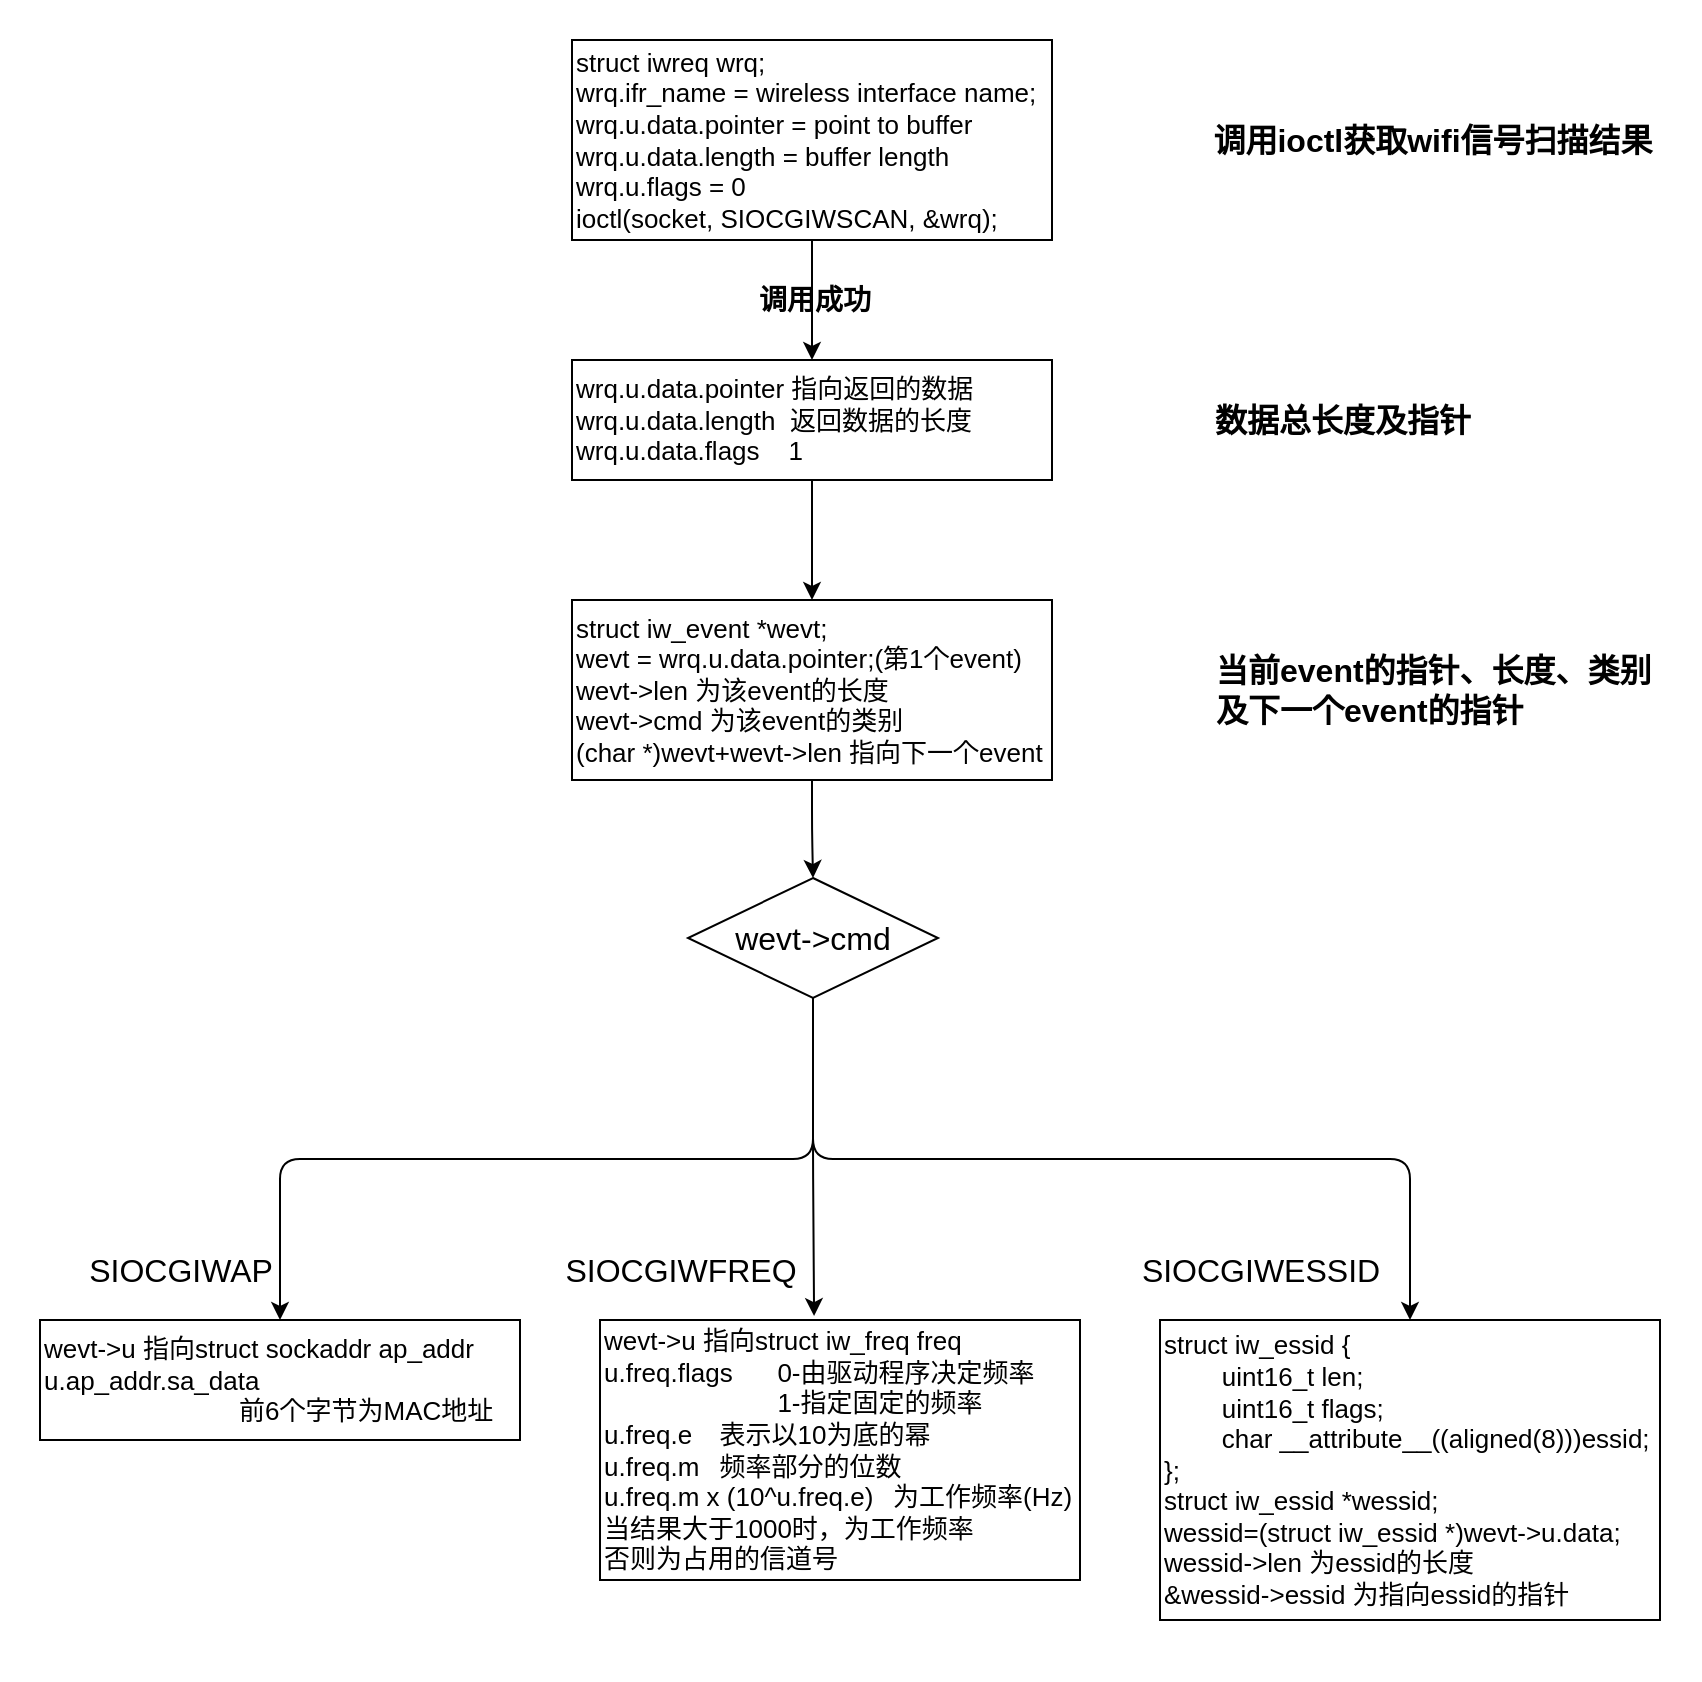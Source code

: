 <mxfile>
    <diagram id="bbzPnFjIaCtCvtmcsxtM" name="第 1 页">
        <mxGraphModel dx="614" dy="433" grid="1" gridSize="10" guides="1" tooltips="1" connect="1" arrows="1" fold="1" page="1" pageScale="1" pageWidth="827" pageHeight="1169" background="#ffffff" math="0" shadow="0">
            <root>
                <mxCell id="0"/>
                <mxCell id="1" parent="0"/>
                <mxCell id="23" value="" style="rounded=0;whiteSpace=wrap;html=1;labelBackgroundColor=none;strokeColor=none;fontSize=16;fontColor=#000000;fillColor=#FFFFFF;" parent="1" vertex="1">
                    <mxGeometry x="20" y="20" width="850" height="840" as="geometry"/>
                </mxCell>
                <mxCell id="4" style="edgeStyle=none;html=1;exitX=0.5;exitY=1;exitDx=0;exitDy=0;entryX=0.5;entryY=0;entryDx=0;entryDy=0;strokeColor=#000000;" parent="1" source="2" target="3" edge="1">
                    <mxGeometry relative="1" as="geometry"/>
                </mxCell>
                <mxCell id="5" value="&lt;font style=&quot;font-size: 14px;&quot;&gt;调用成功&lt;/font&gt;" style="edgeLabel;html=1;align=center;verticalAlign=middle;resizable=0;points=[];fontColor=#000000;labelBackgroundColor=none;fontStyle=1" parent="4" vertex="1" connectable="0">
                    <mxGeometry x="-0.32" y="1" relative="1" as="geometry">
                        <mxPoint y="9" as="offset"/>
                    </mxGeometry>
                </mxCell>
                <mxCell id="2" value="&lt;font style=&quot;font-size: 13px;&quot;&gt;struct iwreq wrq;&lt;br&gt;wrq.ifr_name = wireless interface name;&lt;br&gt;wrq.u.data.pointer = point to buffer&lt;br&gt;wrq.u.data.length = buffer length&lt;br&gt;wrq.u.flags = 0&lt;br&gt;ioctl(socket, SIOCGIWSCAN, &amp;amp;wrq);&lt;/font&gt;" style="rounded=0;whiteSpace=wrap;html=1;align=left;fillColor=#FFFFFF;fontColor=#000000;strokeColor=#000000;" parent="1" vertex="1">
                    <mxGeometry x="306" y="40" width="240" height="100" as="geometry"/>
                </mxCell>
                <mxCell id="10" style="edgeStyle=none;html=1;exitX=0.5;exitY=1;exitDx=0;exitDy=0;entryX=0.5;entryY=0;entryDx=0;entryDy=0;strokeColor=#000000;fontSize=16;fontColor=#000000;" parent="1" source="3" target="6" edge="1">
                    <mxGeometry relative="1" as="geometry"/>
                </mxCell>
                <mxCell id="3" value="&lt;font style=&quot;font-size: 13px;&quot;&gt;wrq.u.data.pointer 指向返回的数据&lt;br&gt;wrq.u.data.length&amp;nbsp; 返回数据的长度&lt;br&gt;wrq.u.data.flags&amp;nbsp; &amp;nbsp; 1&lt;/font&gt;" style="rounded=0;whiteSpace=wrap;html=1;align=left;strokeColor=#000000;fillColor=#FFFFFF;fontColor=#000000;" parent="1" vertex="1">
                    <mxGeometry x="306" y="200" width="240" height="60" as="geometry"/>
                </mxCell>
                <mxCell id="22" style="edgeStyle=orthogonalEdgeStyle;html=1;exitX=0.5;exitY=1;exitDx=0;exitDy=0;entryX=0.5;entryY=0;entryDx=0;entryDy=0;strokeColor=#000000;fontSize=16;fontColor=#000000;" parent="1" source="6" target="17" edge="1">
                    <mxGeometry relative="1" as="geometry"/>
                </mxCell>
                <mxCell id="6" value="&lt;span style=&quot;font-size: 13px;&quot;&gt;struct iw_event *wevt;&lt;br&gt;wevt = wrq.u.data.pointer;(第1个event)&lt;br&gt;wevt-&amp;gt;len 为该event的长度&lt;br&gt;wevt-&amp;gt;cmd 为该event的类别&lt;br&gt;(char *)wevt+wevt-&amp;gt;len 指向下一个event&lt;br&gt;&lt;/span&gt;" style="rounded=0;whiteSpace=wrap;html=1;align=left;strokeColor=#000000;fillColor=#FFFFFF;fontColor=#000000;" parent="1" vertex="1">
                    <mxGeometry x="306" y="320" width="240" height="90" as="geometry"/>
                </mxCell>
                <mxCell id="7" value="&lt;font style=&quot;font-size: 16px;&quot;&gt;&lt;b&gt;调用ioctl获取wifi信号扫描结果&lt;/b&gt;&lt;/font&gt;" style="text;html=1;align=center;verticalAlign=middle;resizable=0;points=[];autosize=1;strokeColor=none;fillColor=none;fontSize=13;fontColor=#000000;" parent="1" vertex="1">
                    <mxGeometry x="616" y="75" width="240" height="30" as="geometry"/>
                </mxCell>
                <mxCell id="8" value="&lt;font style=&quot;font-size: 16px;&quot;&gt;&lt;b&gt;数据总长度及指针&lt;/b&gt;&lt;/font&gt;" style="text;html=1;align=center;verticalAlign=middle;resizable=0;points=[];autosize=1;strokeColor=none;fillColor=none;fontSize=13;fontColor=#000000;" parent="1" vertex="1">
                    <mxGeometry x="616" y="215" width="150" height="30" as="geometry"/>
                </mxCell>
                <mxCell id="9" value="&lt;font style=&quot;font-size: 16px;&quot;&gt;&lt;b&gt;当前event的指针、长度、类别&lt;br&gt;及下一个event的指针&lt;/b&gt;&lt;/font&gt;" style="text;html=1;align=left;verticalAlign=middle;resizable=0;points=[];autosize=1;strokeColor=none;fillColor=none;fontSize=13;fontColor=#000000;" parent="1" vertex="1">
                    <mxGeometry x="626" y="340" width="240" height="50" as="geometry"/>
                </mxCell>
                <mxCell id="11" value="&lt;span style=&quot;font-size: 13px;&quot;&gt;wevt-&amp;gt;u 指向struct sockaddr ap_addr&lt;br&gt;u.ap_addr.sa_data &lt;br&gt;&amp;nbsp; &amp;nbsp; &amp;nbsp; &amp;nbsp; &amp;nbsp; &amp;nbsp; &amp;nbsp; &amp;nbsp; &amp;nbsp; &amp;nbsp; &amp;nbsp; &amp;nbsp; &amp;nbsp; &amp;nbsp;前6个字节为MAC地址&lt;br&gt;&lt;/span&gt;" style="rounded=0;whiteSpace=wrap;html=1;align=left;strokeColor=#000000;fillColor=#FFFFFF;fontColor=#000000;" parent="1" vertex="1">
                    <mxGeometry x="40" y="680" width="240" height="60" as="geometry"/>
                </mxCell>
                <mxCell id="12" value="SIOCGIWAP" style="text;html=1;align=center;verticalAlign=middle;resizable=0;points=[];autosize=1;strokeColor=none;fillColor=none;fontSize=16;fontColor=#000000;" parent="1" vertex="1">
                    <mxGeometry x="50" y="640" width="120" height="30" as="geometry"/>
                </mxCell>
                <mxCell id="13" value="&lt;span style=&quot;font-size: 13px;&quot;&gt;wevt-&amp;gt;u 指向struct iw_freq freq&lt;br&gt;u.freq.flags&lt;span style=&quot;white-space: pre;&quot;&gt;&#9;&lt;/span&gt;0-由驱动程序决定频率&lt;br&gt;&lt;span style=&quot;white-space: pre;&quot;&gt;&#9;&lt;/span&gt;&lt;span style=&quot;white-space: pre;&quot;&gt;&#9;&lt;/span&gt;&lt;span style=&quot;white-space: pre;&quot;&gt;&#9;&lt;/span&gt;1-指定固定的频率&lt;br&gt;u.freq.e&lt;span style=&quot;white-space: pre;&quot;&gt;&#9;&lt;/span&gt;表示以10为底的幂&lt;br&gt;u.freq.m&lt;span style=&quot;white-space: pre;&quot;&gt;&#9;&lt;/span&gt;频率部分的位数&lt;br&gt;u.freq.m x (10^u.freq.e)&lt;span style=&quot;white-space: pre;&quot;&gt;&#9;&lt;/span&gt;为工作频率(Hz)&lt;br&gt;当结果大于1000时，为工作频率&lt;br&gt;否则为占用的信道号&lt;br&gt;&lt;/span&gt;" style="rounded=0;whiteSpace=wrap;html=1;align=left;strokeColor=#000000;fillColor=#FFFFFF;fontColor=#000000;" parent="1" vertex="1">
                    <mxGeometry x="320" y="680" width="240" height="130" as="geometry"/>
                </mxCell>
                <mxCell id="14" value="SIOCGIWFREQ" style="text;html=1;align=center;verticalAlign=middle;resizable=0;points=[];autosize=1;strokeColor=none;fillColor=none;fontSize=16;fontColor=#000000;" parent="1" vertex="1">
                    <mxGeometry x="290" y="640" width="140" height="30" as="geometry"/>
                </mxCell>
                <mxCell id="15" value="&lt;span style=&quot;font-size: 13px;&quot;&gt;struct iw_essid {&lt;br&gt;&lt;span style=&quot;white-space: pre;&quot;&gt;&#9;&lt;/span&gt;uint16_t len;&lt;br&gt;&lt;span style=&quot;white-space: pre;&quot;&gt;&#9;&lt;/span&gt;uint16_t flags;&lt;br&gt;&lt;span style=&quot;white-space: pre;&quot;&gt;&#9;&lt;/span&gt;char __attribute__((aligned(8)))essid;&lt;br&gt;};&lt;br&gt;struct iw_essid *wessid;&lt;br&gt;wessid=(struct iw_essid *)wevt-&amp;gt;u.data;&lt;br&gt;wessid-&amp;gt;len 为essid的长度&lt;br&gt;&amp;amp;wessid-&amp;gt;essid 为指向essid的指针&lt;br&gt;&lt;/span&gt;" style="rounded=0;whiteSpace=wrap;html=1;align=left;strokeColor=#000000;fillColor=#FFFFFF;fontColor=#000000;" parent="1" vertex="1">
                    <mxGeometry x="600" y="680" width="250" height="150" as="geometry"/>
                </mxCell>
                <mxCell id="16" value="SIOCGIWESSID" style="text;html=1;align=center;verticalAlign=middle;resizable=0;points=[];autosize=1;strokeColor=none;fillColor=none;fontSize=16;fontColor=#000000;" parent="1" vertex="1">
                    <mxGeometry x="580" y="640" width="140" height="30" as="geometry"/>
                </mxCell>
                <mxCell id="19" style="edgeStyle=orthogonalEdgeStyle;html=1;exitX=0.5;exitY=1;exitDx=0;exitDy=0;entryX=0.5;entryY=0;entryDx=0;entryDy=0;strokeColor=#000000;fontSize=16;fontColor=#000000;" parent="1" source="17" target="11" edge="1">
                    <mxGeometry relative="1" as="geometry"/>
                </mxCell>
                <mxCell id="20" style="edgeStyle=orthogonalEdgeStyle;html=1;exitX=0.5;exitY=1;exitDx=0;exitDy=0;entryX=0.446;entryY=-0.015;entryDx=0;entryDy=0;entryPerimeter=0;strokeColor=#000000;fontSize=16;fontColor=#000000;" parent="1" source="17" target="13" edge="1">
                    <mxGeometry relative="1" as="geometry"/>
                </mxCell>
                <mxCell id="21" style="edgeStyle=orthogonalEdgeStyle;html=1;exitX=0.5;exitY=1;exitDx=0;exitDy=0;strokeColor=#000000;fontSize=16;fontColor=#000000;" parent="1" source="17" target="15" edge="1">
                    <mxGeometry relative="1" as="geometry"/>
                </mxCell>
                <mxCell id="17" value="wevt-&amp;gt;cmd" style="rhombus;whiteSpace=wrap;html=1;labelBackgroundColor=none;strokeColor=#000000;fontSize=16;fontColor=#000000;fillColor=#FFFFFF;" parent="1" vertex="1">
                    <mxGeometry x="364" y="459" width="125" height="60" as="geometry"/>
                </mxCell>
            </root>
        </mxGraphModel>
    </diagram>
</mxfile>
